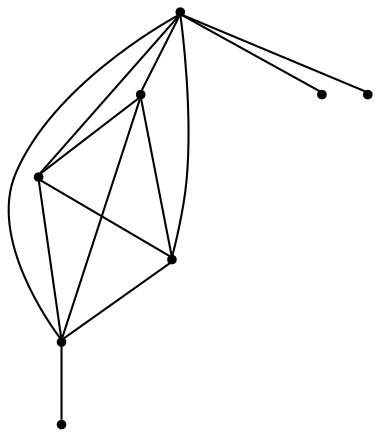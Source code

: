 graph {
  node [shape=point,comment="{\"directed\":false,\"doi\":\"10.1007/978-3-642-25878-7_30\",\"figure\":\"5\"}"]

  v0 [pos="991.9739823850962,786.3357079169645"]
  v1 [pos="940.527328464594,628.0690075214677"]
  v2 [pos="857.2544531224077,884.0637058673368"]
  v3 [pos="774.0107206904539,628.0690075214677"]
  v4 [pos="722.5682664033042,786.3357079169645"]
  v5 [pos="1016.5817976438384,800.4546223912571"]
  v6 [pos="967.5079365673988,772.1127628166473"]
  v7 [pos="695.7294277415447,795.0412145338579"]

  v0 -- v3 [id="-1",pos="991.9739823850962,786.3357079169645 991.9771321101103,735.2067536432688 961.4227632860959,685.3154840302933 915.7808934898209,662.0701077164413 872.0531020400794,639.8165197119424 823.0877314919079,628.0688167562611 774.0107206904539,628.0690075214677"]
  v0 -- v1 [id="-2",pos="991.9739823850962,786.3357079169645 1025.046063219232,767.2659912113894 1040.6631634095438,723.0339622187777 1026.9601415657655,687.5116366776057 1013.6783556733869,652.8352276511048 977.7445110482807,628.0688167562611 940.527328464594,628.0690075214677"]
  v4 -- v7 [id="-3",pos="722.5682664033042,786.3357079169645 695.7294277415447,795.0412145338579 695.7294277415447,795.0412145338579 695.7294277415447,795.0412145338579"]
  v0 -- v2 [id="-5",pos="991.9739823850962,786.3357079169645 991.9771321101103,820.3410685348864 979.5126839512253,854.3464927412107 957.3860884340052,880.1755930138778 933.0576124240006,908.6509246447376 883.8086393629306,910.5971112829413 857.2544531224077,884.0637058673368"]
  v0 -- v4 [id="-6",pos="991.9739823850962,786.3357079169645 951.5771046764258,809.6935721143354 903.7459532874234,819.778501940487 857.2534668448778,814.9652414231965 811.6157330511468,810.114463748599 766.3992352088153,800.5587801940859 722.5682664033042,786.3357079169645"]
  v1 -- v2 [id="-7",pos="940.527328464594,628.0690075214677 940.5304781896083,673.9594220438563 935.1468663859727,719.712549205862 924.4922693095135,764.3655334211395 913.5498700868037,809.4059617711152 890.0387954411011,851.3001631562788 857.2544531224077,884.0637058673368"]
  v1 -- v4 [id="-8",pos="940.527328464594,628.0690075214677 893.228926018657,628.0688167562611 846.0650072862069,647.5635583422436 812.608246400079,681.0397362769294 779.9604239807402,713.7658254190825 749.7938849337319,748.8630624914447 722.5682664033042,786.3357079169645"]
  v1 -- v3 [id="-10",pos="940.527328464594,628.0690075214677 940.5304781896083,584.549422987277 900.8393615919575,544.884758160589 857.2534032140695,544.884758160589 813.7049870131189,544.884758160589 774.0138704154681,584.549422987277 774.0107206904539,628.0690075214677"]
  v2 -- v3 [id="-11",pos="857.2544531224077,884.0637058673368 824.5013535306231,851.3001631562788 800.9569363413353,809.4059617711152 790.1939123674164,764.3613365865933 779.5392516601489,719.712549205862 774.0138704154681,673.9594220438563 774.0107206904539,628.0690075214677"]
  v2 -- v4 [id="-12",pos="857.2544531224077,884.0637058673368 830.8399365062535,910.5971112829413 781.6243059887687,908.6509246447376 757.2666870685313,880.1713961793315 735.1360191795756,854.3423594950667 722.5672801257745,820.3369352887424 722.5682664033042,786.3357079169645"]
  v3 -- v4 [id="-13",pos="774.0107206904539,628.0690075214677 738.6054890058692,628.0688167562611 705.3947248248941,656.4108035076753 699.8734795827573,691.4038827772087 694.6316372201667,724.4133854280358 703.0594741577693,759.2314058262702 722.5682664033042,786.3357079169645"]
  v0 -- v6 [id="-14",pos="991.9739823850962,786.3357079169645 967.5079365673988,772.1127628166473 967.5079365673988,772.1127628166473 967.5079365673988,772.1127628166473"]
  v0 -- v5 [id="-15",pos="991.9739823850962,786.3357079169645 1016.5817976438384,800.4546223912571 1016.5817976438384,800.4546223912571 1016.5817976438384,800.4546223912571"]
}